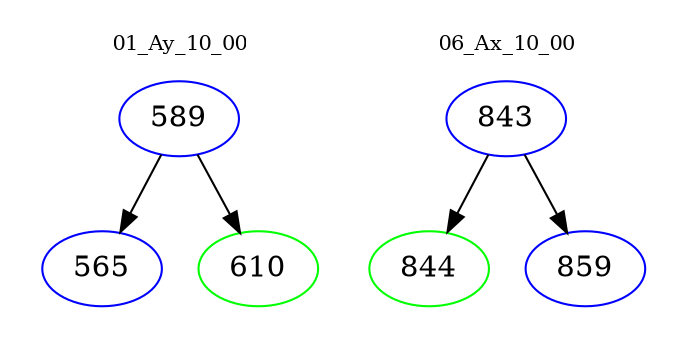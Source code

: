 digraph{
subgraph cluster_0 {
color = white
label = "01_Ay_10_00";
fontsize=10;
T0_589 [label="589", color="blue"]
T0_589 -> T0_565 [color="black"]
T0_565 [label="565", color="blue"]
T0_589 -> T0_610 [color="black"]
T0_610 [label="610", color="green"]
}
subgraph cluster_1 {
color = white
label = "06_Ax_10_00";
fontsize=10;
T1_843 [label="843", color="blue"]
T1_843 -> T1_844 [color="black"]
T1_844 [label="844", color="green"]
T1_843 -> T1_859 [color="black"]
T1_859 [label="859", color="blue"]
}
}

